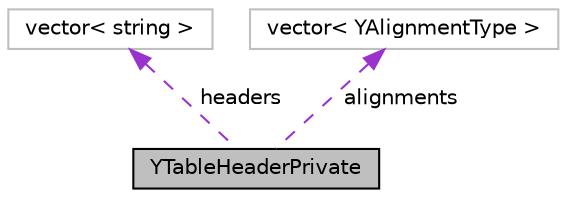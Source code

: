 digraph "YTableHeaderPrivate"
{
 // LATEX_PDF_SIZE
  edge [fontname="Helvetica",fontsize="10",labelfontname="Helvetica",labelfontsize="10"];
  node [fontname="Helvetica",fontsize="10",shape=record];
  Node1 [label="YTableHeaderPrivate",height=0.2,width=0.4,color="black", fillcolor="grey75", style="filled", fontcolor="black",tooltip=" "];
  Node2 -> Node1 [dir="back",color="darkorchid3",fontsize="10",style="dashed",label=" headers" ,fontname="Helvetica"];
  Node2 [label="vector\< string \>",height=0.2,width=0.4,color="grey75", fillcolor="white", style="filled",tooltip=" "];
  Node3 -> Node1 [dir="back",color="darkorchid3",fontsize="10",style="dashed",label=" alignments" ,fontname="Helvetica"];
  Node3 [label="vector\< YAlignmentType \>",height=0.2,width=0.4,color="grey75", fillcolor="white", style="filled",tooltip=" "];
}
